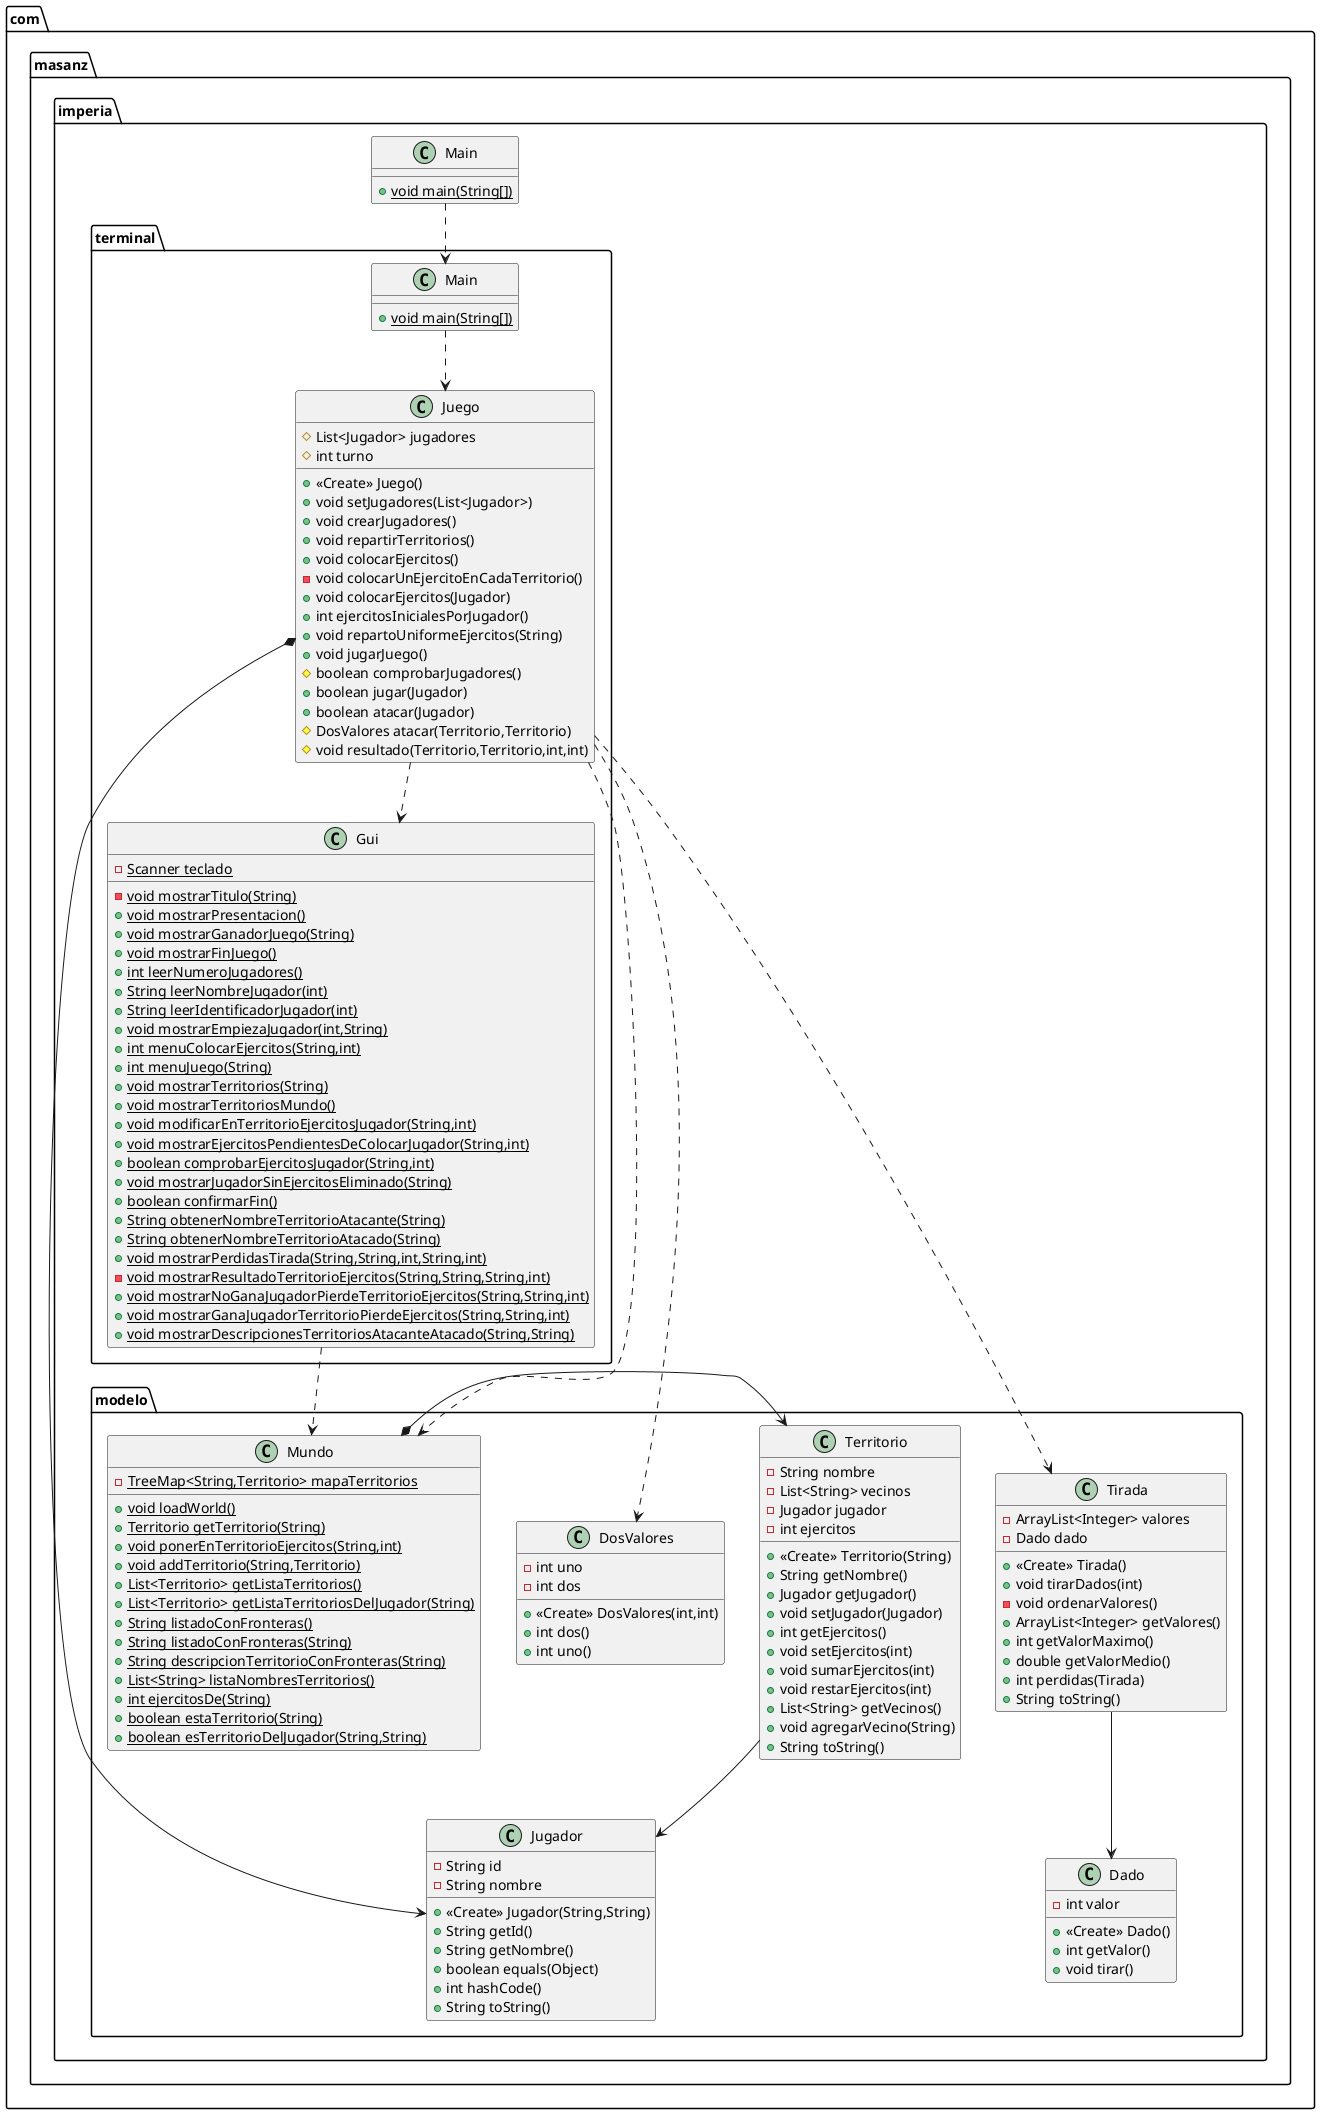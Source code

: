 @startuml
class com.masanz.imperia.modelo.DosValores {
- int uno
- int dos
+ <<Create>> DosValores(int,int)
+ int dos()
+ int uno()
}


class com.masanz.imperia.terminal.Juego {
# List<Jugador> jugadores
# int turno
+ <<Create>> Juego()
+ void setJugadores(List<Jugador>)
+ void crearJugadores()
+ void repartirTerritorios()
+ void colocarEjercitos()
- void colocarUnEjercitoEnCadaTerritorio()
+ void colocarEjercitos(Jugador)
+ int ejercitosInicialesPorJugador()
+ void repartoUniformeEjercitos(String)
+ void jugarJuego()
# boolean comprobarJugadores()
+ boolean jugar(Jugador)
+ boolean atacar(Jugador)
# DosValores atacar(Territorio,Territorio)
# void resultado(Territorio,Territorio,int,int)
}


class com.masanz.imperia.modelo.Tirada {
- ArrayList<Integer> valores
- Dado dado
+ <<Create>> Tirada()
+ void tirarDados(int)
- void ordenarValores()
+ ArrayList<Integer> getValores()
+ int getValorMaximo()
+ double getValorMedio()
+ int perdidas(Tirada)
+ String toString()
}


class com.masanz.imperia.modelo.Mundo {
- {static} TreeMap<String,Territorio> mapaTerritorios
+ {static} void loadWorld()
+ {static} Territorio getTerritorio(String)
+ {static} void ponerEnTerritorioEjercitos(String,int)
+ {static} void addTerritorio(String,Territorio)
+ {static} List<Territorio> getListaTerritorios()
+ {static} List<Territorio> getListaTerritoriosDelJugador(String)
+ {static} String listadoConFronteras()
+ {static} String listadoConFronteras(String)
+ {static} String descripcionTerritorioConFronteras(String)
+ {static} List<String> listaNombresTerritorios()
+ {static} int ejercitosDe(String)
+ {static} boolean estaTerritorio(String)
+ {static} boolean esTerritorioDelJugador(String,String)
}


class com.masanz.imperia.terminal.Gui {
- {static} Scanner teclado
- {static} void mostrarTitulo(String)
+ {static} void mostrarPresentacion()
+ {static} void mostrarGanadorJuego(String)
+ {static} void mostrarFinJuego()
+ {static} int leerNumeroJugadores()
+ {static} String leerNombreJugador(int)
+ {static} String leerIdentificadorJugador(int)
+ {static} void mostrarEmpiezaJugador(int,String)
+ {static} int menuColocarEjercitos(String,int)
+ {static} int menuJuego(String)
+ {static} void mostrarTerritorios(String)
+ {static} void mostrarTerritoriosMundo()
+ {static} void modificarEnTerritorioEjercitosJugador(String,int)
+ {static} void mostrarEjercitosPendientesDeColocarJugador(String,int)
+ {static} boolean comprobarEjercitosJugador(String,int)
+ {static} void mostrarJugadorSinEjercitosEliminado(String)
+ {static} boolean confirmarFin()
+ {static} String obtenerNombreTerritorioAtacante(String)
+ {static} String obtenerNombreTerritorioAtacado(String)
+ {static} void mostrarPerdidasTirada(String,String,int,String,int)
- {static} void mostrarResultadoTerritorioEjercitos(String,String,String,int)
+ {static} void mostrarNoGanaJugadorPierdeTerritorioEjercitos(String,String,int)
+ {static} void mostrarGanaJugadorTerritorioPierdeEjercitos(String,String,int)
+ {static} void mostrarDescripcionesTerritoriosAtacanteAtacado(String,String)
}


class com.masanz.imperia.terminal.Main {
+ {static} void main(String[])
}

class com.masanz.imperia.Main {
+ {static} void main(String[])
}

class com.masanz.imperia.modelo.Dado {
- int valor
+ <<Create>> Dado()
+ int getValor()
+ void tirar()
}


class com.masanz.imperia.modelo.Jugador {
- String id
- String nombre
+ <<Create>> Jugador(String,String)
+ String getId()
+ String getNombre()
+ boolean equals(Object)
+ int hashCode()
+ String toString()
}


class com.masanz.imperia.modelo.Territorio {
- String nombre
- List<String> vecinos
- Jugador jugador
- int ejercitos
+ <<Create>> Territorio(String)
+ String getNombre()
+ Jugador getJugador()
+ void setJugador(Jugador)
+ int getEjercitos()
+ void setEjercitos(int)
+ void sumarEjercitos(int)
+ void restarEjercitos(int)
+ List<String> getVecinos()
+ void agregarVecino(String)
+ String toString()
}

com.masanz.imperia.Main ..> com.masanz.imperia.terminal.Main
com.masanz.imperia.terminal.Main ..> com.masanz.imperia.terminal.Juego
com.masanz.imperia.terminal.Gui ..> com.masanz.imperia.modelo.Mundo
com.masanz.imperia.terminal.Juego *-> com.masanz.imperia.modelo.Jugador
com.masanz.imperia.terminal.Juego ..> com.masanz.imperia.terminal.Gui
com.masanz.imperia.terminal.Juego ..> com.masanz.imperia.modelo.Mundo
com.masanz.imperia.terminal.Juego ..> com.masanz.imperia.modelo.Tirada
com.masanz.imperia.terminal.Juego ..> com.masanz.imperia.modelo.DosValores
com.masanz.imperia.modelo.Mundo *-> com.masanz.imperia.modelo.Territorio
com.masanz.imperia.modelo.Tirada --> com.masanz.imperia.modelo.Dado
com.masanz.imperia.modelo.Territorio --> com.masanz.imperia.modelo.Jugador

@enduml